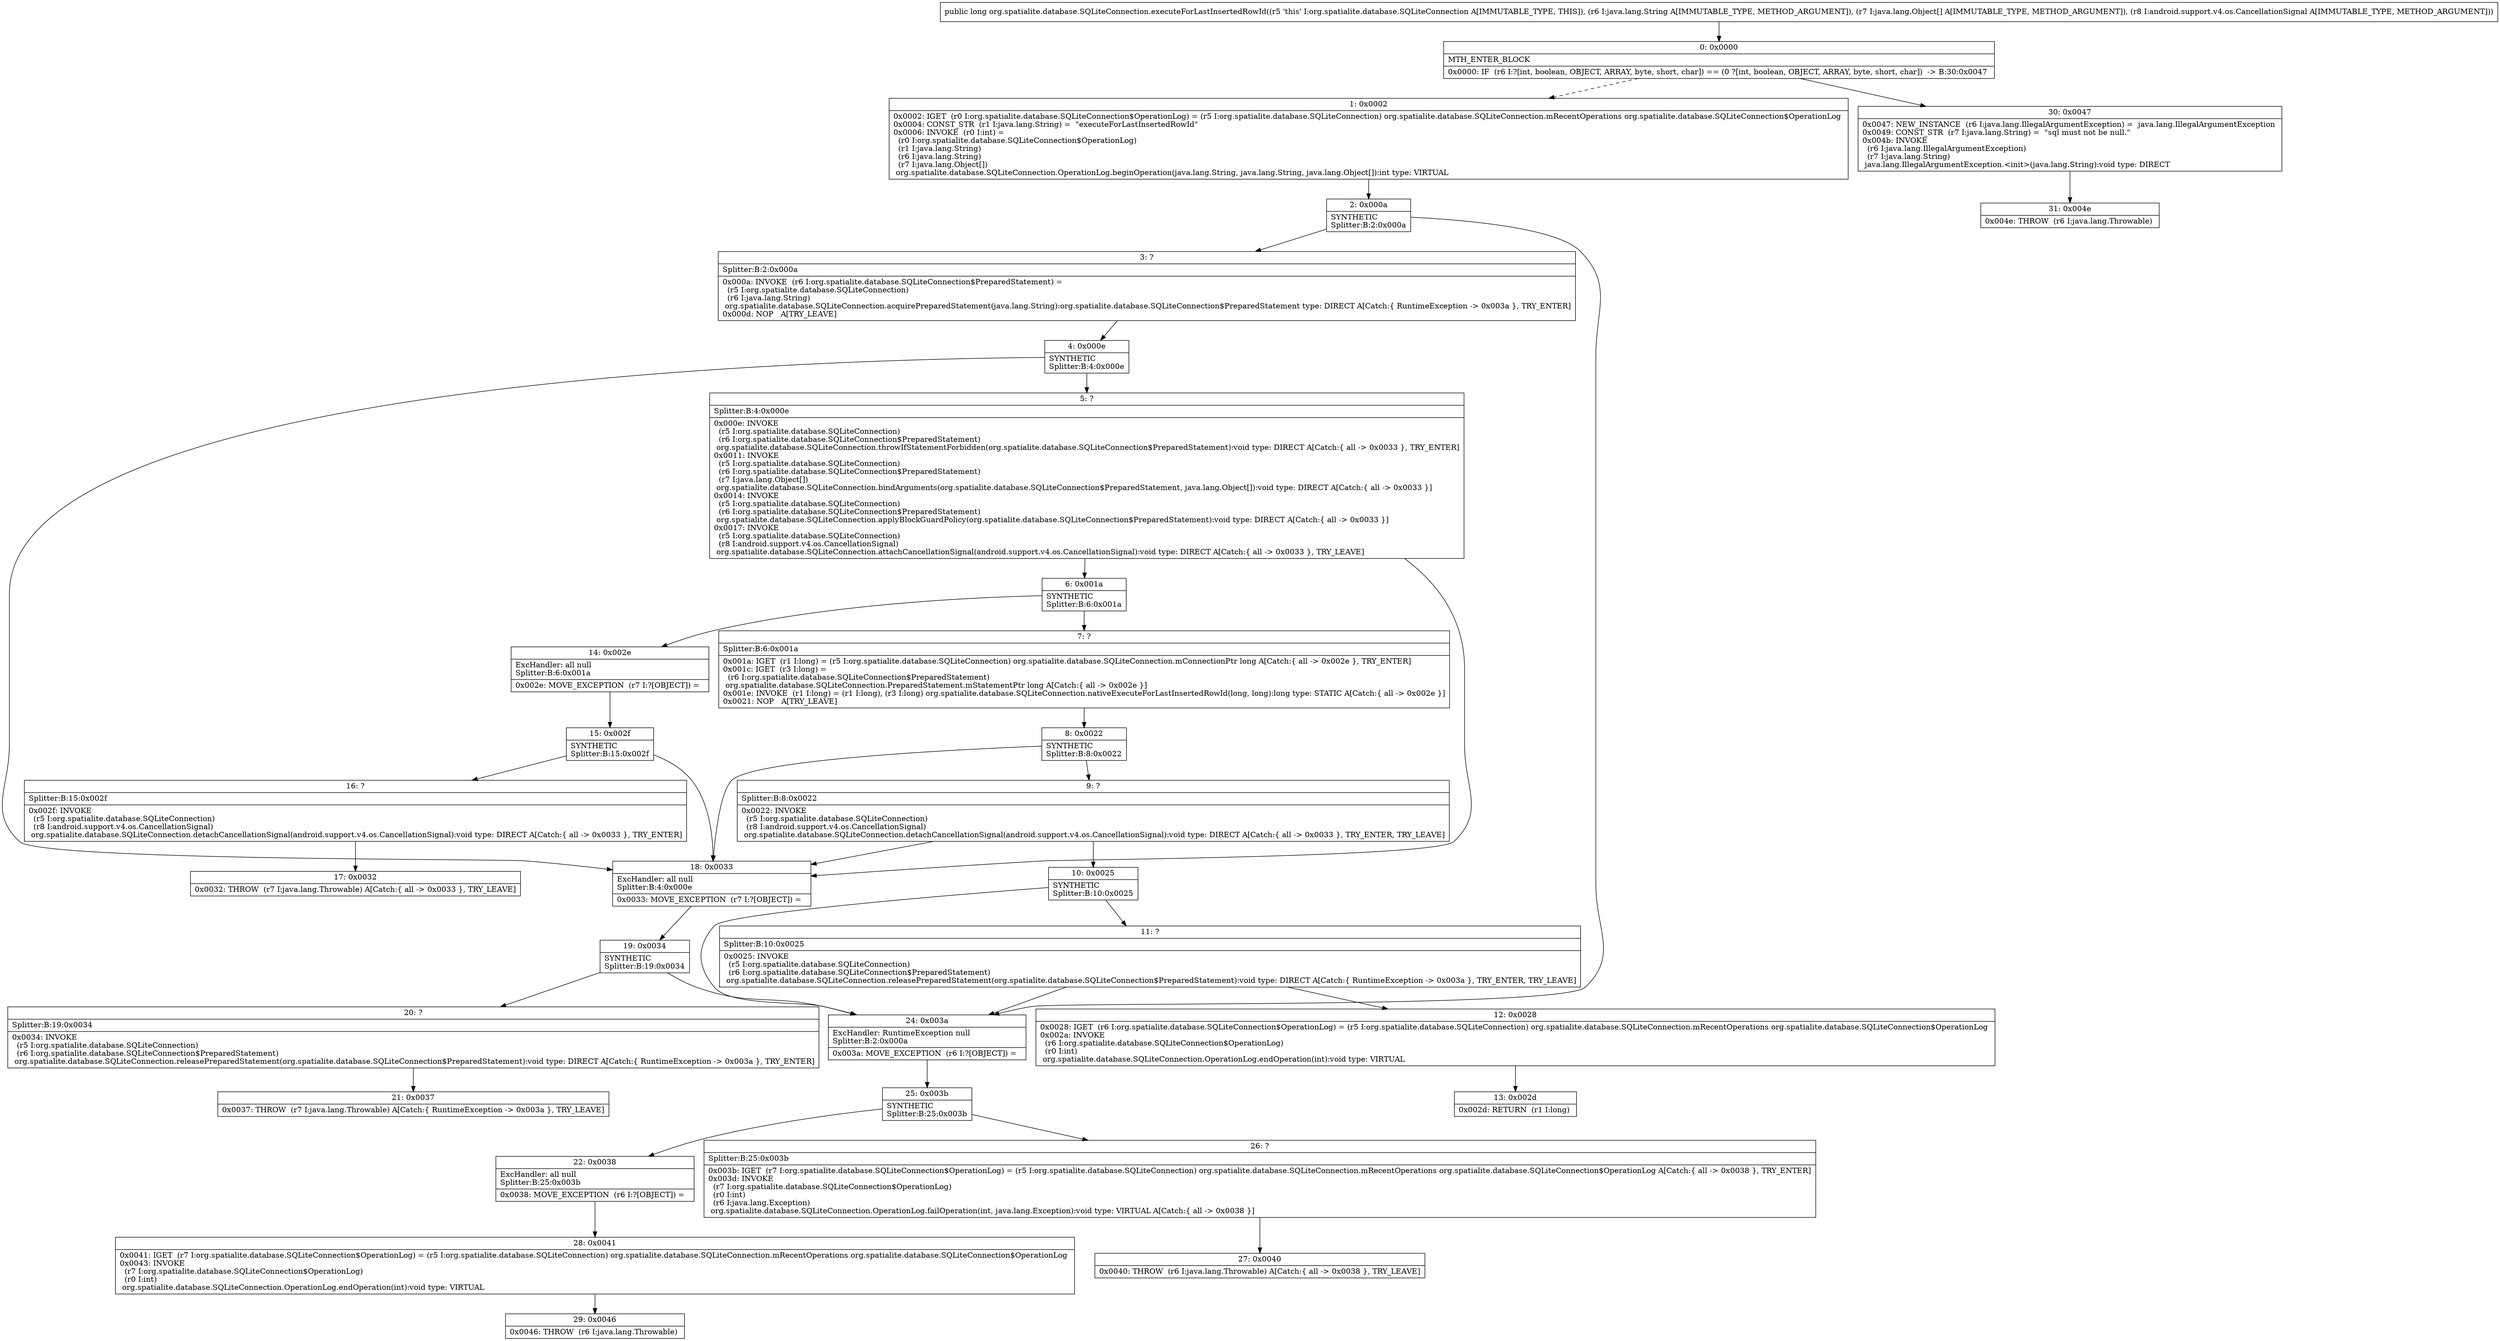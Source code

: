 digraph "CFG fororg.spatialite.database.SQLiteConnection.executeForLastInsertedRowId(Ljava\/lang\/String;[Ljava\/lang\/Object;Landroid\/support\/v4\/os\/CancellationSignal;)J" {
Node_0 [shape=record,label="{0\:\ 0x0000|MTH_ENTER_BLOCK\l|0x0000: IF  (r6 I:?[int, boolean, OBJECT, ARRAY, byte, short, char]) == (0 ?[int, boolean, OBJECT, ARRAY, byte, short, char])  \-\> B:30:0x0047 \l}"];
Node_1 [shape=record,label="{1\:\ 0x0002|0x0002: IGET  (r0 I:org.spatialite.database.SQLiteConnection$OperationLog) = (r5 I:org.spatialite.database.SQLiteConnection) org.spatialite.database.SQLiteConnection.mRecentOperations org.spatialite.database.SQLiteConnection$OperationLog \l0x0004: CONST_STR  (r1 I:java.lang.String) =  \"executeForLastInsertedRowId\" \l0x0006: INVOKE  (r0 I:int) = \l  (r0 I:org.spatialite.database.SQLiteConnection$OperationLog)\l  (r1 I:java.lang.String)\l  (r6 I:java.lang.String)\l  (r7 I:java.lang.Object[])\l org.spatialite.database.SQLiteConnection.OperationLog.beginOperation(java.lang.String, java.lang.String, java.lang.Object[]):int type: VIRTUAL \l}"];
Node_2 [shape=record,label="{2\:\ 0x000a|SYNTHETIC\lSplitter:B:2:0x000a\l}"];
Node_3 [shape=record,label="{3\:\ ?|Splitter:B:2:0x000a\l|0x000a: INVOKE  (r6 I:org.spatialite.database.SQLiteConnection$PreparedStatement) = \l  (r5 I:org.spatialite.database.SQLiteConnection)\l  (r6 I:java.lang.String)\l org.spatialite.database.SQLiteConnection.acquirePreparedStatement(java.lang.String):org.spatialite.database.SQLiteConnection$PreparedStatement type: DIRECT A[Catch:\{ RuntimeException \-\> 0x003a \}, TRY_ENTER]\l0x000d: NOP   A[TRY_LEAVE]\l}"];
Node_4 [shape=record,label="{4\:\ 0x000e|SYNTHETIC\lSplitter:B:4:0x000e\l}"];
Node_5 [shape=record,label="{5\:\ ?|Splitter:B:4:0x000e\l|0x000e: INVOKE  \l  (r5 I:org.spatialite.database.SQLiteConnection)\l  (r6 I:org.spatialite.database.SQLiteConnection$PreparedStatement)\l org.spatialite.database.SQLiteConnection.throwIfStatementForbidden(org.spatialite.database.SQLiteConnection$PreparedStatement):void type: DIRECT A[Catch:\{ all \-\> 0x0033 \}, TRY_ENTER]\l0x0011: INVOKE  \l  (r5 I:org.spatialite.database.SQLiteConnection)\l  (r6 I:org.spatialite.database.SQLiteConnection$PreparedStatement)\l  (r7 I:java.lang.Object[])\l org.spatialite.database.SQLiteConnection.bindArguments(org.spatialite.database.SQLiteConnection$PreparedStatement, java.lang.Object[]):void type: DIRECT A[Catch:\{ all \-\> 0x0033 \}]\l0x0014: INVOKE  \l  (r5 I:org.spatialite.database.SQLiteConnection)\l  (r6 I:org.spatialite.database.SQLiteConnection$PreparedStatement)\l org.spatialite.database.SQLiteConnection.applyBlockGuardPolicy(org.spatialite.database.SQLiteConnection$PreparedStatement):void type: DIRECT A[Catch:\{ all \-\> 0x0033 \}]\l0x0017: INVOKE  \l  (r5 I:org.spatialite.database.SQLiteConnection)\l  (r8 I:android.support.v4.os.CancellationSignal)\l org.spatialite.database.SQLiteConnection.attachCancellationSignal(android.support.v4.os.CancellationSignal):void type: DIRECT A[Catch:\{ all \-\> 0x0033 \}, TRY_LEAVE]\l}"];
Node_6 [shape=record,label="{6\:\ 0x001a|SYNTHETIC\lSplitter:B:6:0x001a\l}"];
Node_7 [shape=record,label="{7\:\ ?|Splitter:B:6:0x001a\l|0x001a: IGET  (r1 I:long) = (r5 I:org.spatialite.database.SQLiteConnection) org.spatialite.database.SQLiteConnection.mConnectionPtr long A[Catch:\{ all \-\> 0x002e \}, TRY_ENTER]\l0x001c: IGET  (r3 I:long) = \l  (r6 I:org.spatialite.database.SQLiteConnection$PreparedStatement)\l org.spatialite.database.SQLiteConnection.PreparedStatement.mStatementPtr long A[Catch:\{ all \-\> 0x002e \}]\l0x001e: INVOKE  (r1 I:long) = (r1 I:long), (r3 I:long) org.spatialite.database.SQLiteConnection.nativeExecuteForLastInsertedRowId(long, long):long type: STATIC A[Catch:\{ all \-\> 0x002e \}]\l0x0021: NOP   A[TRY_LEAVE]\l}"];
Node_8 [shape=record,label="{8\:\ 0x0022|SYNTHETIC\lSplitter:B:8:0x0022\l}"];
Node_9 [shape=record,label="{9\:\ ?|Splitter:B:8:0x0022\l|0x0022: INVOKE  \l  (r5 I:org.spatialite.database.SQLiteConnection)\l  (r8 I:android.support.v4.os.CancellationSignal)\l org.spatialite.database.SQLiteConnection.detachCancellationSignal(android.support.v4.os.CancellationSignal):void type: DIRECT A[Catch:\{ all \-\> 0x0033 \}, TRY_ENTER, TRY_LEAVE]\l}"];
Node_10 [shape=record,label="{10\:\ 0x0025|SYNTHETIC\lSplitter:B:10:0x0025\l}"];
Node_11 [shape=record,label="{11\:\ ?|Splitter:B:10:0x0025\l|0x0025: INVOKE  \l  (r5 I:org.spatialite.database.SQLiteConnection)\l  (r6 I:org.spatialite.database.SQLiteConnection$PreparedStatement)\l org.spatialite.database.SQLiteConnection.releasePreparedStatement(org.spatialite.database.SQLiteConnection$PreparedStatement):void type: DIRECT A[Catch:\{ RuntimeException \-\> 0x003a \}, TRY_ENTER, TRY_LEAVE]\l}"];
Node_12 [shape=record,label="{12\:\ 0x0028|0x0028: IGET  (r6 I:org.spatialite.database.SQLiteConnection$OperationLog) = (r5 I:org.spatialite.database.SQLiteConnection) org.spatialite.database.SQLiteConnection.mRecentOperations org.spatialite.database.SQLiteConnection$OperationLog \l0x002a: INVOKE  \l  (r6 I:org.spatialite.database.SQLiteConnection$OperationLog)\l  (r0 I:int)\l org.spatialite.database.SQLiteConnection.OperationLog.endOperation(int):void type: VIRTUAL \l}"];
Node_13 [shape=record,label="{13\:\ 0x002d|0x002d: RETURN  (r1 I:long) \l}"];
Node_14 [shape=record,label="{14\:\ 0x002e|ExcHandler: all null\lSplitter:B:6:0x001a\l|0x002e: MOVE_EXCEPTION  (r7 I:?[OBJECT]) =  \l}"];
Node_15 [shape=record,label="{15\:\ 0x002f|SYNTHETIC\lSplitter:B:15:0x002f\l}"];
Node_16 [shape=record,label="{16\:\ ?|Splitter:B:15:0x002f\l|0x002f: INVOKE  \l  (r5 I:org.spatialite.database.SQLiteConnection)\l  (r8 I:android.support.v4.os.CancellationSignal)\l org.spatialite.database.SQLiteConnection.detachCancellationSignal(android.support.v4.os.CancellationSignal):void type: DIRECT A[Catch:\{ all \-\> 0x0033 \}, TRY_ENTER]\l}"];
Node_17 [shape=record,label="{17\:\ 0x0032|0x0032: THROW  (r7 I:java.lang.Throwable) A[Catch:\{ all \-\> 0x0033 \}, TRY_LEAVE]\l}"];
Node_18 [shape=record,label="{18\:\ 0x0033|ExcHandler: all null\lSplitter:B:4:0x000e\l|0x0033: MOVE_EXCEPTION  (r7 I:?[OBJECT]) =  \l}"];
Node_19 [shape=record,label="{19\:\ 0x0034|SYNTHETIC\lSplitter:B:19:0x0034\l}"];
Node_20 [shape=record,label="{20\:\ ?|Splitter:B:19:0x0034\l|0x0034: INVOKE  \l  (r5 I:org.spatialite.database.SQLiteConnection)\l  (r6 I:org.spatialite.database.SQLiteConnection$PreparedStatement)\l org.spatialite.database.SQLiteConnection.releasePreparedStatement(org.spatialite.database.SQLiteConnection$PreparedStatement):void type: DIRECT A[Catch:\{ RuntimeException \-\> 0x003a \}, TRY_ENTER]\l}"];
Node_21 [shape=record,label="{21\:\ 0x0037|0x0037: THROW  (r7 I:java.lang.Throwable) A[Catch:\{ RuntimeException \-\> 0x003a \}, TRY_LEAVE]\l}"];
Node_22 [shape=record,label="{22\:\ 0x0038|ExcHandler: all null\lSplitter:B:25:0x003b\l|0x0038: MOVE_EXCEPTION  (r6 I:?[OBJECT]) =  \l}"];
Node_24 [shape=record,label="{24\:\ 0x003a|ExcHandler: RuntimeException null\lSplitter:B:2:0x000a\l|0x003a: MOVE_EXCEPTION  (r6 I:?[OBJECT]) =  \l}"];
Node_25 [shape=record,label="{25\:\ 0x003b|SYNTHETIC\lSplitter:B:25:0x003b\l}"];
Node_26 [shape=record,label="{26\:\ ?|Splitter:B:25:0x003b\l|0x003b: IGET  (r7 I:org.spatialite.database.SQLiteConnection$OperationLog) = (r5 I:org.spatialite.database.SQLiteConnection) org.spatialite.database.SQLiteConnection.mRecentOperations org.spatialite.database.SQLiteConnection$OperationLog A[Catch:\{ all \-\> 0x0038 \}, TRY_ENTER]\l0x003d: INVOKE  \l  (r7 I:org.spatialite.database.SQLiteConnection$OperationLog)\l  (r0 I:int)\l  (r6 I:java.lang.Exception)\l org.spatialite.database.SQLiteConnection.OperationLog.failOperation(int, java.lang.Exception):void type: VIRTUAL A[Catch:\{ all \-\> 0x0038 \}]\l}"];
Node_27 [shape=record,label="{27\:\ 0x0040|0x0040: THROW  (r6 I:java.lang.Throwable) A[Catch:\{ all \-\> 0x0038 \}, TRY_LEAVE]\l}"];
Node_28 [shape=record,label="{28\:\ 0x0041|0x0041: IGET  (r7 I:org.spatialite.database.SQLiteConnection$OperationLog) = (r5 I:org.spatialite.database.SQLiteConnection) org.spatialite.database.SQLiteConnection.mRecentOperations org.spatialite.database.SQLiteConnection$OperationLog \l0x0043: INVOKE  \l  (r7 I:org.spatialite.database.SQLiteConnection$OperationLog)\l  (r0 I:int)\l org.spatialite.database.SQLiteConnection.OperationLog.endOperation(int):void type: VIRTUAL \l}"];
Node_29 [shape=record,label="{29\:\ 0x0046|0x0046: THROW  (r6 I:java.lang.Throwable) \l}"];
Node_30 [shape=record,label="{30\:\ 0x0047|0x0047: NEW_INSTANCE  (r6 I:java.lang.IllegalArgumentException) =  java.lang.IllegalArgumentException \l0x0049: CONST_STR  (r7 I:java.lang.String) =  \"sql must not be null.\" \l0x004b: INVOKE  \l  (r6 I:java.lang.IllegalArgumentException)\l  (r7 I:java.lang.String)\l java.lang.IllegalArgumentException.\<init\>(java.lang.String):void type: DIRECT \l}"];
Node_31 [shape=record,label="{31\:\ 0x004e|0x004e: THROW  (r6 I:java.lang.Throwable) \l}"];
MethodNode[shape=record,label="{public long org.spatialite.database.SQLiteConnection.executeForLastInsertedRowId((r5 'this' I:org.spatialite.database.SQLiteConnection A[IMMUTABLE_TYPE, THIS]), (r6 I:java.lang.String A[IMMUTABLE_TYPE, METHOD_ARGUMENT]), (r7 I:java.lang.Object[] A[IMMUTABLE_TYPE, METHOD_ARGUMENT]), (r8 I:android.support.v4.os.CancellationSignal A[IMMUTABLE_TYPE, METHOD_ARGUMENT])) }"];
MethodNode -> Node_0;
Node_0 -> Node_1[style=dashed];
Node_0 -> Node_30;
Node_1 -> Node_2;
Node_2 -> Node_3;
Node_2 -> Node_24;
Node_3 -> Node_4;
Node_4 -> Node_5;
Node_4 -> Node_18;
Node_5 -> Node_6;
Node_5 -> Node_18;
Node_6 -> Node_7;
Node_6 -> Node_14;
Node_7 -> Node_8;
Node_8 -> Node_9;
Node_8 -> Node_18;
Node_9 -> Node_10;
Node_9 -> Node_18;
Node_10 -> Node_11;
Node_10 -> Node_24;
Node_11 -> Node_12;
Node_11 -> Node_24;
Node_12 -> Node_13;
Node_14 -> Node_15;
Node_15 -> Node_16;
Node_15 -> Node_18;
Node_16 -> Node_17;
Node_18 -> Node_19;
Node_19 -> Node_20;
Node_19 -> Node_24;
Node_20 -> Node_21;
Node_22 -> Node_28;
Node_24 -> Node_25;
Node_25 -> Node_26;
Node_25 -> Node_22;
Node_26 -> Node_27;
Node_28 -> Node_29;
Node_30 -> Node_31;
}

